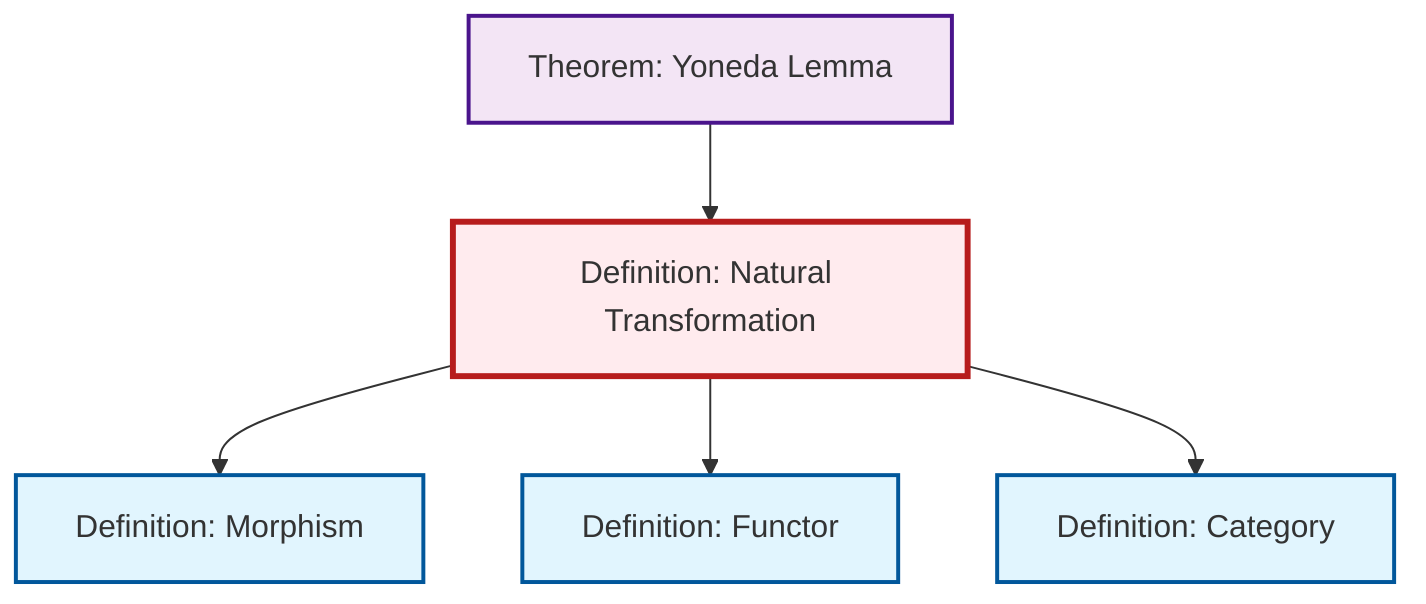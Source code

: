 graph TD
    classDef definition fill:#e1f5fe,stroke:#01579b,stroke-width:2px
    classDef theorem fill:#f3e5f5,stroke:#4a148c,stroke-width:2px
    classDef axiom fill:#fff3e0,stroke:#e65100,stroke-width:2px
    classDef example fill:#e8f5e9,stroke:#1b5e20,stroke-width:2px
    classDef current fill:#ffebee,stroke:#b71c1c,stroke-width:3px
    thm-yoneda["Theorem: Yoneda Lemma"]:::theorem
    def-natural-transformation["Definition: Natural Transformation"]:::definition
    def-morphism["Definition: Morphism"]:::definition
    def-category["Definition: Category"]:::definition
    def-functor["Definition: Functor"]:::definition
    def-natural-transformation --> def-morphism
    def-natural-transformation --> def-functor
    thm-yoneda --> def-natural-transformation
    def-natural-transformation --> def-category
    class def-natural-transformation current